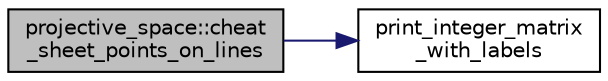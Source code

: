 digraph "projective_space::cheat_sheet_points_on_lines"
{
  edge [fontname="Helvetica",fontsize="10",labelfontname="Helvetica",labelfontsize="10"];
  node [fontname="Helvetica",fontsize="10",shape=record];
  rankdir="LR";
  Node112 [label="projective_space::cheat\l_sheet_points_on_lines",height=0.2,width=0.4,color="black", fillcolor="grey75", style="filled", fontcolor="black"];
  Node112 -> Node113 [color="midnightblue",fontsize="10",style="solid",fontname="Helvetica"];
  Node113 [label="print_integer_matrix\l_with_labels",height=0.2,width=0.4,color="black", fillcolor="white", style="filled",URL="$d5/db4/io__and__os_8h.html#a2bdc89ce87b4a61c848a4859d85c2f30"];
}
